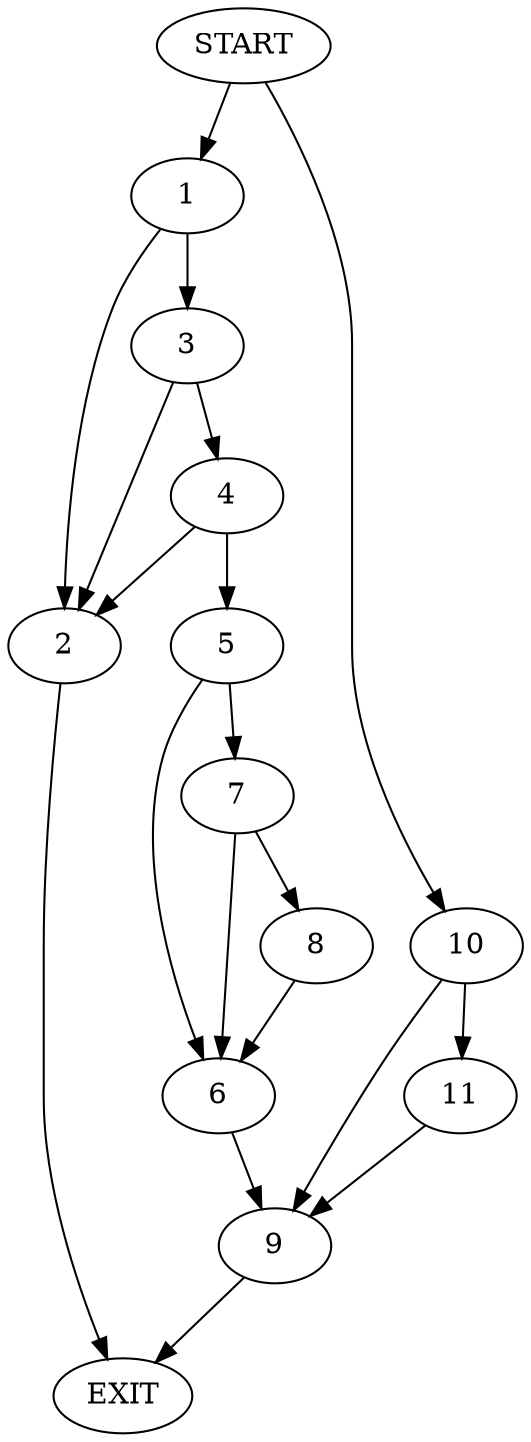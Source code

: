 digraph {
0 [label="START"]
12 [label="EXIT"]
0 -> 1
1 -> 2
1 -> 3
3 -> 4
3 -> 2
2 -> 12
4 -> 2
4 -> 5
5 -> 6
5 -> 7
7 -> 6
7 -> 8
6 -> 9
8 -> 6
9 -> 12
0 -> 10
10 -> 11
10 -> 9
11 -> 9
}
